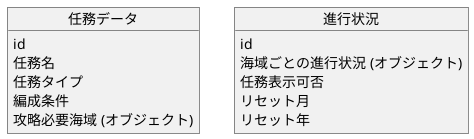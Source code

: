 @startuml

object 任務データ {
    id
    任務名
    任務タイプ
    編成条件
    攻略必要海域 (オブジェクト)
}

object 進行状況 {
    id
    海域ごとの進行状況 (オブジェクト)
    任務表示可否
    リセット月
    リセット年
}


@enduml